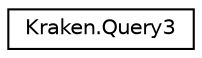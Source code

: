 digraph "Graphical Class Hierarchy"
{
 // LATEX_PDF_SIZE
  edge [fontname="Helvetica",fontsize="10",labelfontname="Helvetica",labelfontsize="10"];
  node [fontname="Helvetica",fontsize="10",shape=record];
  rankdir="LR";
  Node0 [label="Kraken.Query3",height=0.2,width=0.4,color="black", fillcolor="white", style="filled",URL="$class_kraken_1_1_query3.html",tooltip=" "];
}
